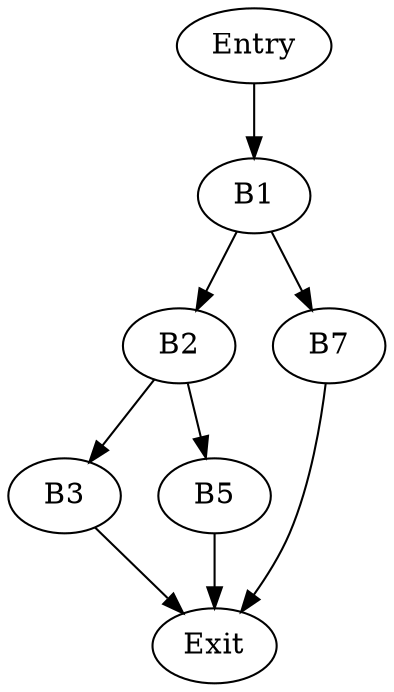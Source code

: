 digraph CFG {
    Entry -> B1;
    B1 -> B2;
    B1 -> B7;
    B2 -> B3;
    B2 -> B5;
    B3 -> Exit;
    B5 -> Exit;
    B7 -> Exit;
}
